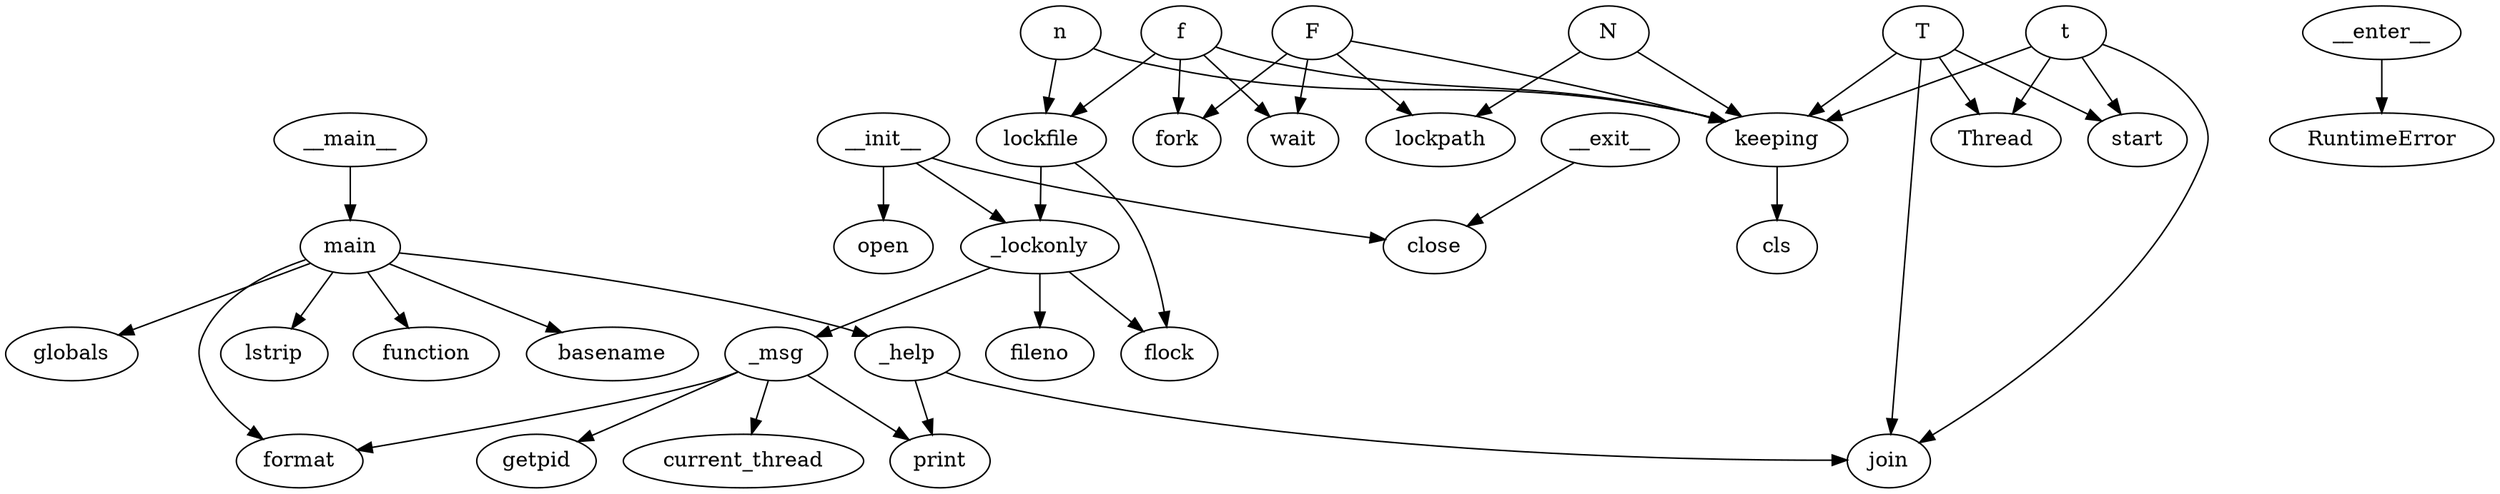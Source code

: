 strict digraph  {
__init__;
open;
_lockonly;
close;
keeping;
cls;
__enter__;
RuntimeError;
__exit__;
_help;
print;
join;
_msg;
format;
getpid;
current_thread;
fileno;
flock;
lockfile;
n;
N;
lockpath;
t;
Thread;
start;
T;
f;
fork;
wait;
F;
main;
globals;
lstrip;
function;
basename;
__main__;
__init__ -> open;
__init__ -> _lockonly;
__init__ -> close;
_lockonly -> _msg;
_lockonly -> fileno;
_lockonly -> flock;
keeping -> cls;
__enter__ -> RuntimeError;
__exit__ -> close;
_help -> print;
_help -> join;
_msg -> print;
_msg -> format;
_msg -> getpid;
_msg -> current_thread;
lockfile -> _lockonly;
lockfile -> flock;
n -> keeping;
n -> lockfile;
N -> keeping;
N -> lockpath;
t -> keeping;
t -> Thread;
t -> start;
t -> join;
T -> keeping;
T -> Thread;
T -> start;
T -> join;
f -> keeping;
f -> fork;
f -> wait;
f -> lockfile;
F -> keeping;
F -> fork;
F -> wait;
F -> lockpath;
main -> globals;
main -> lstrip;
main -> function;
main -> _help;
main -> format;
main -> basename;
__main__ -> main;
}
